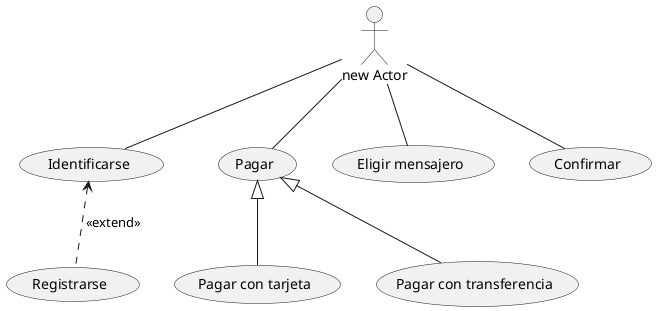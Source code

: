 @startuml

:new Actor: as act
act -- (Identificarse)
act -- (Pagar)
act -- (Eligir mensajero)
act -- (Confirmar)

(Identificarse)<..(Registrarse):<<extend>>

(Pagar)<|--(Pagar con tarjeta)
(Pagar) <|-- (Pagar con transferencia)
@enduml